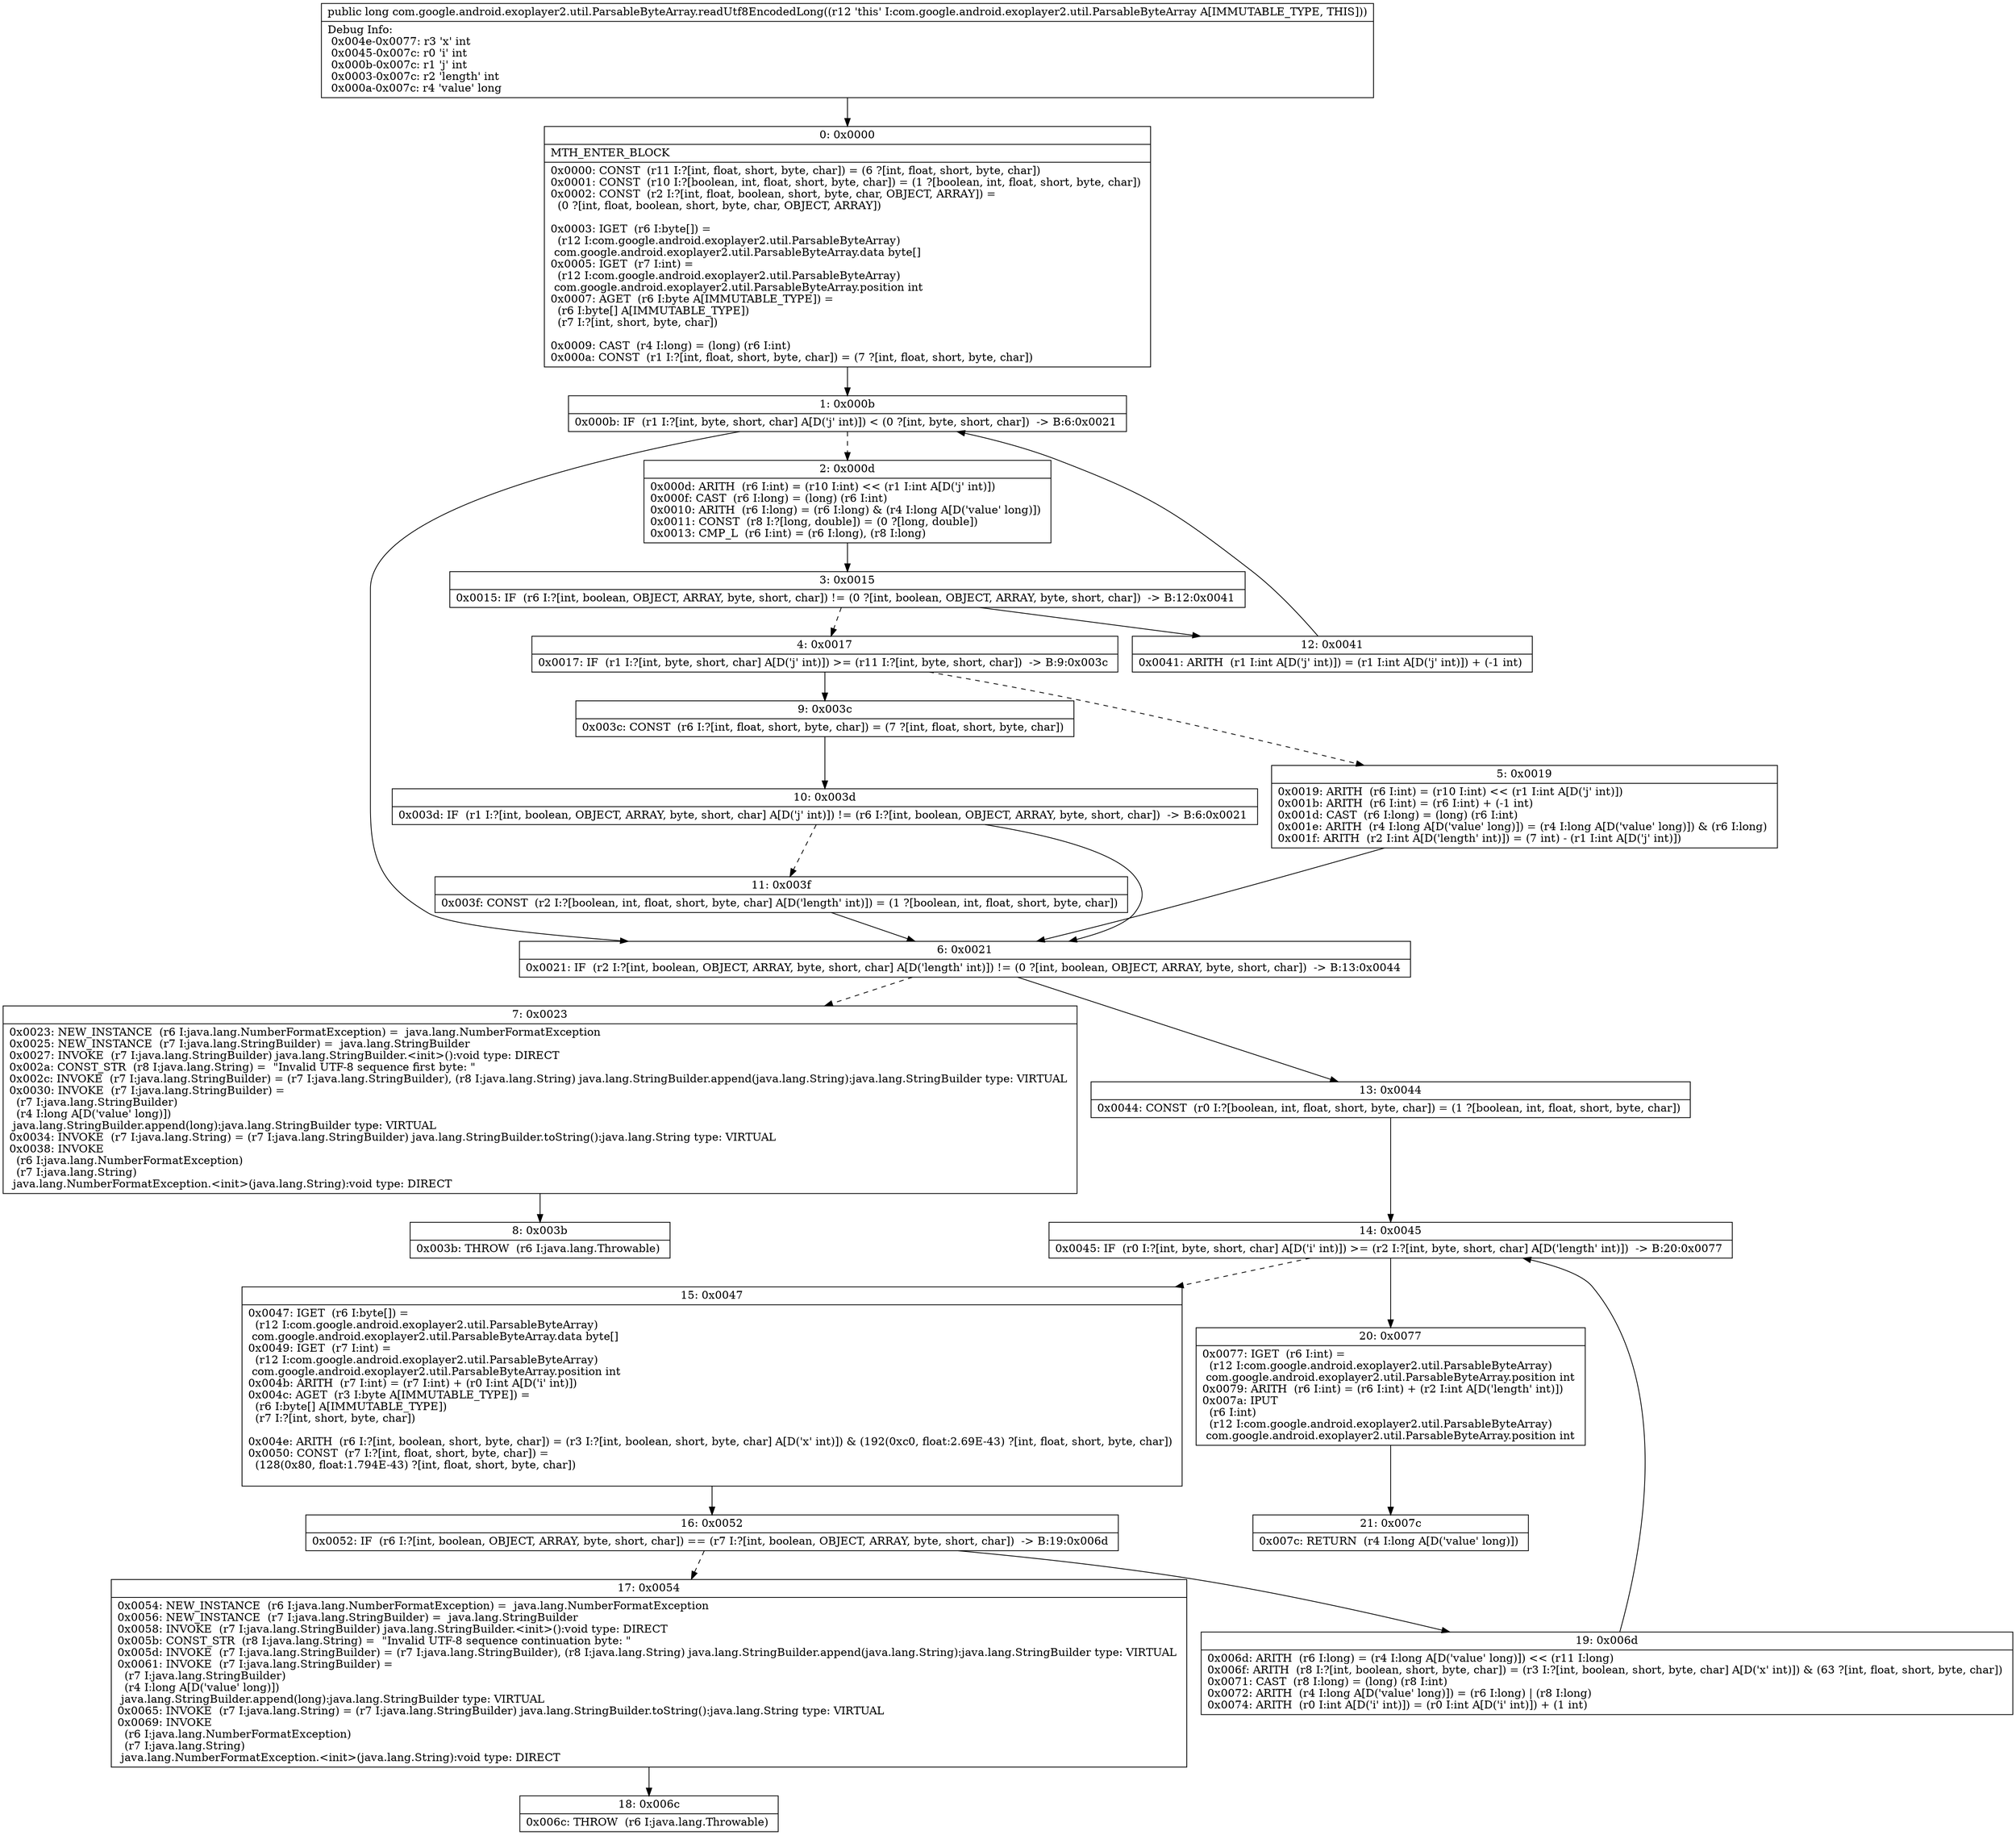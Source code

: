 digraph "CFG forcom.google.android.exoplayer2.util.ParsableByteArray.readUtf8EncodedLong()J" {
Node_0 [shape=record,label="{0\:\ 0x0000|MTH_ENTER_BLOCK\l|0x0000: CONST  (r11 I:?[int, float, short, byte, char]) = (6 ?[int, float, short, byte, char]) \l0x0001: CONST  (r10 I:?[boolean, int, float, short, byte, char]) = (1 ?[boolean, int, float, short, byte, char]) \l0x0002: CONST  (r2 I:?[int, float, boolean, short, byte, char, OBJECT, ARRAY]) = \l  (0 ?[int, float, boolean, short, byte, char, OBJECT, ARRAY])\l \l0x0003: IGET  (r6 I:byte[]) = \l  (r12 I:com.google.android.exoplayer2.util.ParsableByteArray)\l com.google.android.exoplayer2.util.ParsableByteArray.data byte[] \l0x0005: IGET  (r7 I:int) = \l  (r12 I:com.google.android.exoplayer2.util.ParsableByteArray)\l com.google.android.exoplayer2.util.ParsableByteArray.position int \l0x0007: AGET  (r6 I:byte A[IMMUTABLE_TYPE]) = \l  (r6 I:byte[] A[IMMUTABLE_TYPE])\l  (r7 I:?[int, short, byte, char])\l \l0x0009: CAST  (r4 I:long) = (long) (r6 I:int) \l0x000a: CONST  (r1 I:?[int, float, short, byte, char]) = (7 ?[int, float, short, byte, char]) \l}"];
Node_1 [shape=record,label="{1\:\ 0x000b|0x000b: IF  (r1 I:?[int, byte, short, char] A[D('j' int)]) \< (0 ?[int, byte, short, char])  \-\> B:6:0x0021 \l}"];
Node_2 [shape=record,label="{2\:\ 0x000d|0x000d: ARITH  (r6 I:int) = (r10 I:int) \<\< (r1 I:int A[D('j' int)]) \l0x000f: CAST  (r6 I:long) = (long) (r6 I:int) \l0x0010: ARITH  (r6 I:long) = (r6 I:long) & (r4 I:long A[D('value' long)]) \l0x0011: CONST  (r8 I:?[long, double]) = (0 ?[long, double]) \l0x0013: CMP_L  (r6 I:int) = (r6 I:long), (r8 I:long) \l}"];
Node_3 [shape=record,label="{3\:\ 0x0015|0x0015: IF  (r6 I:?[int, boolean, OBJECT, ARRAY, byte, short, char]) != (0 ?[int, boolean, OBJECT, ARRAY, byte, short, char])  \-\> B:12:0x0041 \l}"];
Node_4 [shape=record,label="{4\:\ 0x0017|0x0017: IF  (r1 I:?[int, byte, short, char] A[D('j' int)]) \>= (r11 I:?[int, byte, short, char])  \-\> B:9:0x003c \l}"];
Node_5 [shape=record,label="{5\:\ 0x0019|0x0019: ARITH  (r6 I:int) = (r10 I:int) \<\< (r1 I:int A[D('j' int)]) \l0x001b: ARITH  (r6 I:int) = (r6 I:int) + (\-1 int) \l0x001d: CAST  (r6 I:long) = (long) (r6 I:int) \l0x001e: ARITH  (r4 I:long A[D('value' long)]) = (r4 I:long A[D('value' long)]) & (r6 I:long) \l0x001f: ARITH  (r2 I:int A[D('length' int)]) = (7 int) \- (r1 I:int A[D('j' int)]) \l}"];
Node_6 [shape=record,label="{6\:\ 0x0021|0x0021: IF  (r2 I:?[int, boolean, OBJECT, ARRAY, byte, short, char] A[D('length' int)]) != (0 ?[int, boolean, OBJECT, ARRAY, byte, short, char])  \-\> B:13:0x0044 \l}"];
Node_7 [shape=record,label="{7\:\ 0x0023|0x0023: NEW_INSTANCE  (r6 I:java.lang.NumberFormatException) =  java.lang.NumberFormatException \l0x0025: NEW_INSTANCE  (r7 I:java.lang.StringBuilder) =  java.lang.StringBuilder \l0x0027: INVOKE  (r7 I:java.lang.StringBuilder) java.lang.StringBuilder.\<init\>():void type: DIRECT \l0x002a: CONST_STR  (r8 I:java.lang.String) =  \"Invalid UTF\-8 sequence first byte: \" \l0x002c: INVOKE  (r7 I:java.lang.StringBuilder) = (r7 I:java.lang.StringBuilder), (r8 I:java.lang.String) java.lang.StringBuilder.append(java.lang.String):java.lang.StringBuilder type: VIRTUAL \l0x0030: INVOKE  (r7 I:java.lang.StringBuilder) = \l  (r7 I:java.lang.StringBuilder)\l  (r4 I:long A[D('value' long)])\l java.lang.StringBuilder.append(long):java.lang.StringBuilder type: VIRTUAL \l0x0034: INVOKE  (r7 I:java.lang.String) = (r7 I:java.lang.StringBuilder) java.lang.StringBuilder.toString():java.lang.String type: VIRTUAL \l0x0038: INVOKE  \l  (r6 I:java.lang.NumberFormatException)\l  (r7 I:java.lang.String)\l java.lang.NumberFormatException.\<init\>(java.lang.String):void type: DIRECT \l}"];
Node_8 [shape=record,label="{8\:\ 0x003b|0x003b: THROW  (r6 I:java.lang.Throwable) \l}"];
Node_9 [shape=record,label="{9\:\ 0x003c|0x003c: CONST  (r6 I:?[int, float, short, byte, char]) = (7 ?[int, float, short, byte, char]) \l}"];
Node_10 [shape=record,label="{10\:\ 0x003d|0x003d: IF  (r1 I:?[int, boolean, OBJECT, ARRAY, byte, short, char] A[D('j' int)]) != (r6 I:?[int, boolean, OBJECT, ARRAY, byte, short, char])  \-\> B:6:0x0021 \l}"];
Node_11 [shape=record,label="{11\:\ 0x003f|0x003f: CONST  (r2 I:?[boolean, int, float, short, byte, char] A[D('length' int)]) = (1 ?[boolean, int, float, short, byte, char]) \l}"];
Node_12 [shape=record,label="{12\:\ 0x0041|0x0041: ARITH  (r1 I:int A[D('j' int)]) = (r1 I:int A[D('j' int)]) + (\-1 int) \l}"];
Node_13 [shape=record,label="{13\:\ 0x0044|0x0044: CONST  (r0 I:?[boolean, int, float, short, byte, char]) = (1 ?[boolean, int, float, short, byte, char]) \l}"];
Node_14 [shape=record,label="{14\:\ 0x0045|0x0045: IF  (r0 I:?[int, byte, short, char] A[D('i' int)]) \>= (r2 I:?[int, byte, short, char] A[D('length' int)])  \-\> B:20:0x0077 \l}"];
Node_15 [shape=record,label="{15\:\ 0x0047|0x0047: IGET  (r6 I:byte[]) = \l  (r12 I:com.google.android.exoplayer2.util.ParsableByteArray)\l com.google.android.exoplayer2.util.ParsableByteArray.data byte[] \l0x0049: IGET  (r7 I:int) = \l  (r12 I:com.google.android.exoplayer2.util.ParsableByteArray)\l com.google.android.exoplayer2.util.ParsableByteArray.position int \l0x004b: ARITH  (r7 I:int) = (r7 I:int) + (r0 I:int A[D('i' int)]) \l0x004c: AGET  (r3 I:byte A[IMMUTABLE_TYPE]) = \l  (r6 I:byte[] A[IMMUTABLE_TYPE])\l  (r7 I:?[int, short, byte, char])\l \l0x004e: ARITH  (r6 I:?[int, boolean, short, byte, char]) = (r3 I:?[int, boolean, short, byte, char] A[D('x' int)]) & (192(0xc0, float:2.69E\-43) ?[int, float, short, byte, char]) \l0x0050: CONST  (r7 I:?[int, float, short, byte, char]) = \l  (128(0x80, float:1.794E\-43) ?[int, float, short, byte, char])\l \l}"];
Node_16 [shape=record,label="{16\:\ 0x0052|0x0052: IF  (r6 I:?[int, boolean, OBJECT, ARRAY, byte, short, char]) == (r7 I:?[int, boolean, OBJECT, ARRAY, byte, short, char])  \-\> B:19:0x006d \l}"];
Node_17 [shape=record,label="{17\:\ 0x0054|0x0054: NEW_INSTANCE  (r6 I:java.lang.NumberFormatException) =  java.lang.NumberFormatException \l0x0056: NEW_INSTANCE  (r7 I:java.lang.StringBuilder) =  java.lang.StringBuilder \l0x0058: INVOKE  (r7 I:java.lang.StringBuilder) java.lang.StringBuilder.\<init\>():void type: DIRECT \l0x005b: CONST_STR  (r8 I:java.lang.String) =  \"Invalid UTF\-8 sequence continuation byte: \" \l0x005d: INVOKE  (r7 I:java.lang.StringBuilder) = (r7 I:java.lang.StringBuilder), (r8 I:java.lang.String) java.lang.StringBuilder.append(java.lang.String):java.lang.StringBuilder type: VIRTUAL \l0x0061: INVOKE  (r7 I:java.lang.StringBuilder) = \l  (r7 I:java.lang.StringBuilder)\l  (r4 I:long A[D('value' long)])\l java.lang.StringBuilder.append(long):java.lang.StringBuilder type: VIRTUAL \l0x0065: INVOKE  (r7 I:java.lang.String) = (r7 I:java.lang.StringBuilder) java.lang.StringBuilder.toString():java.lang.String type: VIRTUAL \l0x0069: INVOKE  \l  (r6 I:java.lang.NumberFormatException)\l  (r7 I:java.lang.String)\l java.lang.NumberFormatException.\<init\>(java.lang.String):void type: DIRECT \l}"];
Node_18 [shape=record,label="{18\:\ 0x006c|0x006c: THROW  (r6 I:java.lang.Throwable) \l}"];
Node_19 [shape=record,label="{19\:\ 0x006d|0x006d: ARITH  (r6 I:long) = (r4 I:long A[D('value' long)]) \<\< (r11 I:long) \l0x006f: ARITH  (r8 I:?[int, boolean, short, byte, char]) = (r3 I:?[int, boolean, short, byte, char] A[D('x' int)]) & (63 ?[int, float, short, byte, char]) \l0x0071: CAST  (r8 I:long) = (long) (r8 I:int) \l0x0072: ARITH  (r4 I:long A[D('value' long)]) = (r6 I:long) \| (r8 I:long) \l0x0074: ARITH  (r0 I:int A[D('i' int)]) = (r0 I:int A[D('i' int)]) + (1 int) \l}"];
Node_20 [shape=record,label="{20\:\ 0x0077|0x0077: IGET  (r6 I:int) = \l  (r12 I:com.google.android.exoplayer2.util.ParsableByteArray)\l com.google.android.exoplayer2.util.ParsableByteArray.position int \l0x0079: ARITH  (r6 I:int) = (r6 I:int) + (r2 I:int A[D('length' int)]) \l0x007a: IPUT  \l  (r6 I:int)\l  (r12 I:com.google.android.exoplayer2.util.ParsableByteArray)\l com.google.android.exoplayer2.util.ParsableByteArray.position int \l}"];
Node_21 [shape=record,label="{21\:\ 0x007c|0x007c: RETURN  (r4 I:long A[D('value' long)]) \l}"];
MethodNode[shape=record,label="{public long com.google.android.exoplayer2.util.ParsableByteArray.readUtf8EncodedLong((r12 'this' I:com.google.android.exoplayer2.util.ParsableByteArray A[IMMUTABLE_TYPE, THIS]))  | Debug Info:\l  0x004e\-0x0077: r3 'x' int\l  0x0045\-0x007c: r0 'i' int\l  0x000b\-0x007c: r1 'j' int\l  0x0003\-0x007c: r2 'length' int\l  0x000a\-0x007c: r4 'value' long\l}"];
MethodNode -> Node_0;
Node_0 -> Node_1;
Node_1 -> Node_2[style=dashed];
Node_1 -> Node_6;
Node_2 -> Node_3;
Node_3 -> Node_4[style=dashed];
Node_3 -> Node_12;
Node_4 -> Node_5[style=dashed];
Node_4 -> Node_9;
Node_5 -> Node_6;
Node_6 -> Node_7[style=dashed];
Node_6 -> Node_13;
Node_7 -> Node_8;
Node_9 -> Node_10;
Node_10 -> Node_6;
Node_10 -> Node_11[style=dashed];
Node_11 -> Node_6;
Node_12 -> Node_1;
Node_13 -> Node_14;
Node_14 -> Node_15[style=dashed];
Node_14 -> Node_20;
Node_15 -> Node_16;
Node_16 -> Node_17[style=dashed];
Node_16 -> Node_19;
Node_17 -> Node_18;
Node_19 -> Node_14;
Node_20 -> Node_21;
}

